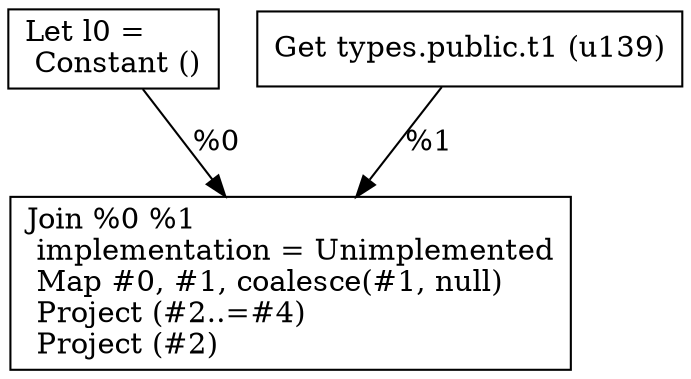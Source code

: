 digraph G {
    node0 [shape = record, label="Let l0 =\l Constant ()\l"]
    node1 [shape = record, label=" Get types.public.t1 (u139)\l"]
    node2 [shape = record, label=" Join %0 %1\l  implementation = Unimplemented\l Map #0, #1, coalesce(#1, null)\l Project (#2..=#4)\l Project (#2)\l"]
    node1 -> node2 [label = "%1\l"]
    node0 -> node2 [label = "%0\l"]
}
